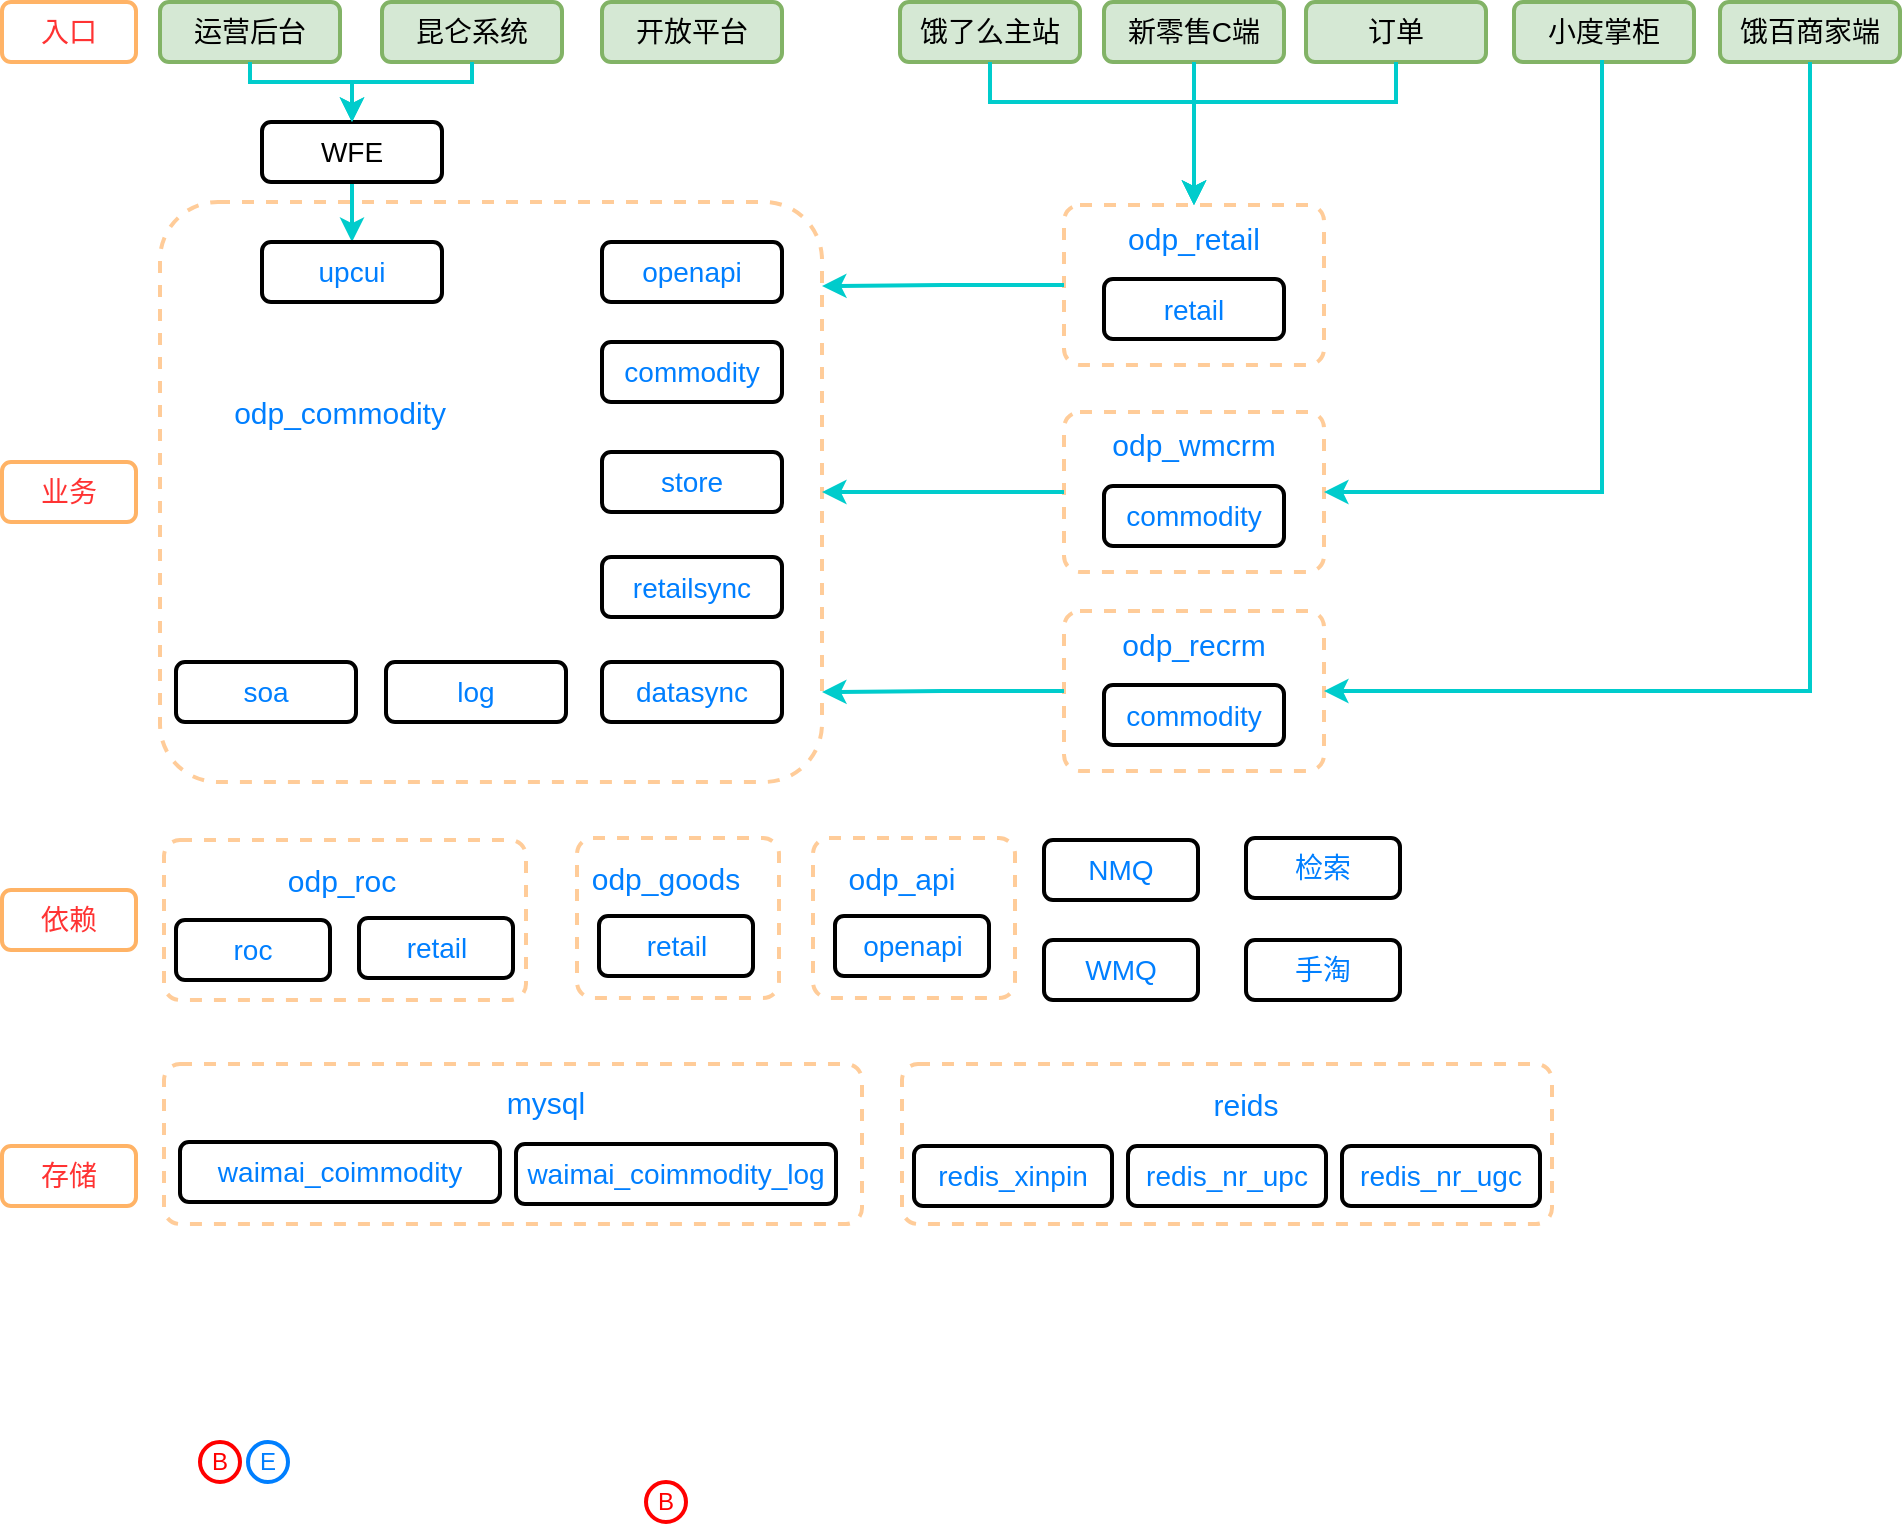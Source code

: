 <mxfile version="10.7.5" type="github"><diagram id="1XPEGTHxnv4WSyWn_55P" name="Page-1"><mxGraphModel dx="1158" dy="1736" grid="1" gridSize="10" guides="1" tooltips="1" connect="1" arrows="1" fold="1" page="1" pageScale="1" pageWidth="827" pageHeight="1169" math="0" shadow="0"><root><mxCell id="0"/><mxCell id="1" parent="0"/><mxCell id="-8eiQl0afSkfPnNB-4Ka-1" value="&lt;span&gt;&lt;font style=&quot;font-size: 14px&quot;&gt;运营后台&lt;/font&gt;&lt;/span&gt;" style="rounded=1;whiteSpace=wrap;html=1;fillColor=#d5e8d4;strokeColor=#82b366;strokeWidth=2;" vertex="1" parent="1"><mxGeometry x="86" y="-800" width="90" height="30" as="geometry"/></mxCell><mxCell id="-8eiQl0afSkfPnNB-4Ka-103" value="" style="edgeStyle=orthogonalEdgeStyle;rounded=0;orthogonalLoop=1;jettySize=auto;html=1;entryX=0.5;entryY=0;entryDx=0;entryDy=0;strokeColor=#00CCCC;strokeWidth=2;" edge="1" parent="1" source="-8eiQl0afSkfPnNB-4Ka-2" target="-8eiQl0afSkfPnNB-4Ka-15"><mxGeometry relative="1" as="geometry"/></mxCell><mxCell id="-8eiQl0afSkfPnNB-4Ka-2" value="&lt;span style=&quot;font-size: 14px&quot;&gt;WFE&lt;/span&gt;" style="rounded=1;whiteSpace=wrap;html=1;strokeWidth=2;" vertex="1" parent="1"><mxGeometry x="137" y="-740" width="90" height="30" as="geometry"/></mxCell><mxCell id="-8eiQl0afSkfPnNB-4Ka-3" value="&lt;span&gt;&lt;font style=&quot;font-size: 14px&quot;&gt;昆仑系统&lt;/font&gt;&lt;/span&gt;" style="rounded=1;whiteSpace=wrap;html=1;fillColor=#d5e8d4;strokeColor=#82b366;strokeWidth=2;" vertex="1" parent="1"><mxGeometry x="197" y="-800" width="90" height="30" as="geometry"/></mxCell><mxCell id="-8eiQl0afSkfPnNB-4Ka-4" value="&lt;span&gt;&lt;font style=&quot;font-size: 14px&quot;&gt;饿了么主站&lt;/font&gt;&lt;/span&gt;" style="rounded=1;whiteSpace=wrap;html=1;fillColor=#d5e8d4;strokeColor=#82b366;strokeWidth=2;" vertex="1" parent="1"><mxGeometry x="456" y="-800" width="90" height="30" as="geometry"/></mxCell><mxCell id="-8eiQl0afSkfPnNB-4Ka-5" value="&lt;span style=&quot;font-size: 14px&quot;&gt;新零售C端&lt;/span&gt;" style="rounded=1;whiteSpace=wrap;html=1;fillColor=#d5e8d4;strokeColor=#82b366;strokeWidth=2;" vertex="1" parent="1"><mxGeometry x="558" y="-800" width="90" height="30" as="geometry"/></mxCell><mxCell id="-8eiQl0afSkfPnNB-4Ka-6" value="&lt;span style=&quot;font-size: 14px&quot;&gt;订单&lt;/span&gt;" style="rounded=1;whiteSpace=wrap;html=1;fillColor=#d5e8d4;strokeColor=#82b366;strokeWidth=2;" vertex="1" parent="1"><mxGeometry x="659" y="-800" width="90" height="30" as="geometry"/></mxCell><mxCell id="-8eiQl0afSkfPnNB-4Ka-7" value="&lt;font style=&quot;font-size: 14px&quot;&gt;开放平台&lt;/font&gt;" style="rounded=1;whiteSpace=wrap;html=1;fillColor=#d5e8d4;strokeColor=#82b366;strokeWidth=2;" vertex="1" parent="1"><mxGeometry x="307" y="-800" width="90" height="30" as="geometry"/></mxCell><mxCell id="-8eiQl0afSkfPnNB-4Ka-8" value="&lt;span style=&quot;font-size: 14px&quot;&gt;饿百商家端&lt;/span&gt;" style="rounded=1;whiteSpace=wrap;html=1;fillColor=#d5e8d4;strokeColor=#82b366;strokeWidth=2;" vertex="1" parent="1"><mxGeometry x="866" y="-800" width="90" height="30" as="geometry"/></mxCell><mxCell id="-8eiQl0afSkfPnNB-4Ka-9" value="&lt;span style=&quot;font-size: 14px&quot;&gt;小度掌柜&lt;/span&gt;" style="rounded=1;whiteSpace=wrap;html=1;fillColor=#d5e8d4;strokeColor=#82b366;strokeWidth=2;" vertex="1" parent="1"><mxGeometry x="763" y="-800" width="90" height="30" as="geometry"/></mxCell><mxCell id="-8eiQl0afSkfPnNB-4Ka-10" value="" style="rounded=1;arcSize=10;dashed=1;strokeColor=#FFCC99;fillColor=none;gradientColor=none;strokeWidth=2;" vertex="1" parent="1"><mxGeometry x="86" y="-700" width="331" height="290" as="geometry"/></mxCell><mxCell id="-8eiQl0afSkfPnNB-4Ka-15" value="&lt;span style=&quot;font-size: 14px&quot;&gt;&lt;font color=&quot;#007fff&quot;&gt;upcui&lt;/font&gt;&lt;/span&gt;" style="rounded=1;whiteSpace=wrap;html=1;strokeWidth=2;" vertex="1" parent="1"><mxGeometry x="137" y="-680" width="90" height="30" as="geometry"/></mxCell><mxCell id="-8eiQl0afSkfPnNB-4Ka-16" value="&lt;span style=&quot;font-size: 14px&quot;&gt;&lt;font color=&quot;#007fff&quot;&gt;openapi&lt;/font&gt;&lt;/span&gt;" style="rounded=1;whiteSpace=wrap;html=1;strokeWidth=2;" vertex="1" parent="1"><mxGeometry x="307" y="-680" width="90" height="30" as="geometry"/></mxCell><mxCell id="-8eiQl0afSkfPnNB-4Ka-21" value="&lt;span style=&quot;font-size: 14px&quot;&gt;&lt;font color=&quot;#007fff&quot;&gt;commodity&lt;/font&gt;&lt;/span&gt;" style="rounded=1;whiteSpace=wrap;html=1;strokeWidth=2;" vertex="1" parent="1"><mxGeometry x="307" y="-630" width="90" height="30" as="geometry"/></mxCell><mxCell id="-8eiQl0afSkfPnNB-4Ka-23" value="&lt;span style=&quot;font-size: 14px&quot;&gt;&lt;font color=&quot;#007fff&quot;&gt;store&lt;/font&gt;&lt;/span&gt;" style="rounded=1;whiteSpace=wrap;html=1;strokeWidth=2;" vertex="1" parent="1"><mxGeometry x="307" y="-575" width="90" height="30" as="geometry"/></mxCell><mxCell id="-8eiQl0afSkfPnNB-4Ka-24" value="&lt;span style=&quot;font-size: 14px&quot;&gt;&lt;font color=&quot;#007fff&quot;&gt;retailsync&lt;/font&gt;&lt;/span&gt;" style="rounded=1;whiteSpace=wrap;html=1;strokeWidth=2;" vertex="1" parent="1"><mxGeometry x="307" y="-522.5" width="90" height="30" as="geometry"/></mxCell><mxCell id="-8eiQl0afSkfPnNB-4Ka-25" value="&lt;span style=&quot;font-size: 14px&quot;&gt;&lt;font color=&quot;#007fff&quot;&gt;datasync&lt;/font&gt;&lt;/span&gt;" style="rounded=1;whiteSpace=wrap;html=1;strokeWidth=2;" vertex="1" parent="1"><mxGeometry x="307" y="-470" width="90" height="30" as="geometry"/></mxCell><mxCell id="-8eiQl0afSkfPnNB-4Ka-26" value="&lt;span style=&quot;font-size: 14px&quot;&gt;&lt;font color=&quot;#007fff&quot;&gt;log&lt;/font&gt;&lt;/span&gt;" style="rounded=1;whiteSpace=wrap;html=1;strokeWidth=2;" vertex="1" parent="1"><mxGeometry x="199" y="-470" width="90" height="30" as="geometry"/></mxCell><mxCell id="-8eiQl0afSkfPnNB-4Ka-27" value="&lt;span style=&quot;font-size: 14px&quot;&gt;&lt;font color=&quot;#007fff&quot;&gt;soa&lt;/font&gt;&lt;/span&gt;" style="rounded=1;whiteSpace=wrap;html=1;strokeWidth=2;" vertex="1" parent="1"><mxGeometry x="94" y="-470" width="90" height="30" as="geometry"/></mxCell><mxCell id="-8eiQl0afSkfPnNB-4Ka-28" value="&lt;font style=&quot;font-size: 15px&quot; color=&quot;#007fff&quot;&gt;odp_commodity&lt;/font&gt;" style="text;html=1;strokeColor=none;fillColor=none;align=center;verticalAlign=middle;whiteSpace=wrap;rounded=0;dashed=1;" vertex="1" parent="1"><mxGeometry x="131" y="-605.5" width="90" height="20" as="geometry"/></mxCell><mxCell id="-8eiQl0afSkfPnNB-4Ka-33" value="" style="group" vertex="1" connectable="0" parent="1"><mxGeometry x="538" y="-698.5" width="130" height="80" as="geometry"/></mxCell><mxCell id="-8eiQl0afSkfPnNB-4Ka-29" value="" style="rounded=1;arcSize=10;dashed=1;strokeColor=#FFCC99;fillColor=none;gradientColor=none;strokeWidth=2;" vertex="1" parent="-8eiQl0afSkfPnNB-4Ka-33"><mxGeometry width="130" height="80" as="geometry"/></mxCell><mxCell id="-8eiQl0afSkfPnNB-4Ka-31" value="&lt;font style=&quot;font-size: 15px&quot; color=&quot;#007fff&quot;&gt;odp_retail&lt;/font&gt;" style="text;html=1;strokeColor=none;fillColor=none;align=center;verticalAlign=middle;whiteSpace=wrap;rounded=0;dashed=1;" vertex="1" parent="-8eiQl0afSkfPnNB-4Ka-33"><mxGeometry x="20" y="6" width="90" height="20" as="geometry"/></mxCell><mxCell id="-8eiQl0afSkfPnNB-4Ka-32" value="&lt;span style=&quot;font-size: 14px&quot;&gt;&lt;font color=&quot;#007fff&quot;&gt;retail&lt;/font&gt;&lt;/span&gt;" style="rounded=1;whiteSpace=wrap;html=1;strokeWidth=2;" vertex="1" parent="-8eiQl0afSkfPnNB-4Ka-33"><mxGeometry x="20" y="37" width="90" height="30" as="geometry"/></mxCell><mxCell id="-8eiQl0afSkfPnNB-4Ka-36" value="" style="group;strokeWidth=2;" vertex="1" connectable="0" parent="1"><mxGeometry x="538" y="-595" width="130" height="80" as="geometry"/></mxCell><mxCell id="-8eiQl0afSkfPnNB-4Ka-37" value="" style="rounded=1;arcSize=10;dashed=1;strokeColor=#FFCC99;fillColor=none;gradientColor=none;strokeWidth=2;" vertex="1" parent="-8eiQl0afSkfPnNB-4Ka-36"><mxGeometry width="130" height="80" as="geometry"/></mxCell><mxCell id="-8eiQl0afSkfPnNB-4Ka-38" value="&lt;font style=&quot;font-size: 15px&quot; color=&quot;#007fff&quot;&gt;odp_wmcrm&lt;/font&gt;" style="text;html=1;strokeColor=none;fillColor=none;align=center;verticalAlign=middle;whiteSpace=wrap;rounded=0;dashed=1;" vertex="1" parent="-8eiQl0afSkfPnNB-4Ka-36"><mxGeometry x="20" y="6" width="90" height="20" as="geometry"/></mxCell><mxCell id="-8eiQl0afSkfPnNB-4Ka-39" value="&lt;span style=&quot;font-size: 14px&quot;&gt;&lt;font color=&quot;#007fff&quot;&gt;commodity&lt;/font&gt;&lt;/span&gt;" style="rounded=1;whiteSpace=wrap;html=1;strokeWidth=2;" vertex="1" parent="-8eiQl0afSkfPnNB-4Ka-36"><mxGeometry x="20" y="37" width="90" height="30" as="geometry"/></mxCell><mxCell id="-8eiQl0afSkfPnNB-4Ka-40" value="" style="group;strokeWidth=2;" vertex="1" connectable="0" parent="1"><mxGeometry x="538" y="-495.5" width="130" height="80" as="geometry"/></mxCell><mxCell id="-8eiQl0afSkfPnNB-4Ka-41" value="" style="rounded=1;arcSize=10;dashed=1;strokeColor=#FFCC99;fillColor=none;gradientColor=none;strokeWidth=2;" vertex="1" parent="-8eiQl0afSkfPnNB-4Ka-40"><mxGeometry width="130" height="80" as="geometry"/></mxCell><mxCell id="-8eiQl0afSkfPnNB-4Ka-42" value="&lt;font style=&quot;font-size: 15px&quot; color=&quot;#007fff&quot;&gt;odp_recrm&lt;/font&gt;" style="text;html=1;strokeColor=none;fillColor=none;align=center;verticalAlign=middle;whiteSpace=wrap;rounded=0;dashed=1;" vertex="1" parent="-8eiQl0afSkfPnNB-4Ka-40"><mxGeometry x="20" y="6" width="90" height="20" as="geometry"/></mxCell><mxCell id="-8eiQl0afSkfPnNB-4Ka-43" value="&lt;span style=&quot;font-size: 14px&quot;&gt;&lt;font color=&quot;#007fff&quot;&gt;commodity&lt;/font&gt;&lt;/span&gt;" style="rounded=1;whiteSpace=wrap;html=1;strokeWidth=2;" vertex="1" parent="-8eiQl0afSkfPnNB-4Ka-40"><mxGeometry x="20" y="37" width="90" height="30" as="geometry"/></mxCell><mxCell id="-8eiQl0afSkfPnNB-4Ka-51" value="" style="group" vertex="1" connectable="0" parent="1"><mxGeometry x="88" y="-381" width="181" height="80" as="geometry"/></mxCell><mxCell id="-8eiQl0afSkfPnNB-4Ka-44" value="" style="rounded=1;arcSize=10;dashed=1;strokeColor=#FFCC99;fillColor=none;gradientColor=none;strokeWidth=2;" vertex="1" parent="-8eiQl0afSkfPnNB-4Ka-51"><mxGeometry width="181" height="80" as="geometry"/></mxCell><mxCell id="-8eiQl0afSkfPnNB-4Ka-47" value="&lt;font style=&quot;font-size: 15px&quot; color=&quot;#007fff&quot;&gt;odp_roc&lt;/font&gt;" style="text;html=1;strokeColor=none;fillColor=none;align=center;verticalAlign=middle;whiteSpace=wrap;rounded=0;dashed=1;" vertex="1" parent="-8eiQl0afSkfPnNB-4Ka-51"><mxGeometry x="44" y="10" width="90" height="20" as="geometry"/></mxCell><mxCell id="-8eiQl0afSkfPnNB-4Ka-48" value="&lt;span style=&quot;font-size: 14px&quot;&gt;&lt;font color=&quot;#007fff&quot;&gt;roc&lt;/font&gt;&lt;/span&gt;" style="rounded=1;whiteSpace=wrap;html=1;strokeWidth=2;" vertex="1" parent="-8eiQl0afSkfPnNB-4Ka-51"><mxGeometry x="6" y="40" width="77" height="30" as="geometry"/></mxCell><mxCell id="-8eiQl0afSkfPnNB-4Ka-50" value="&lt;span style=&quot;font-size: 14px&quot;&gt;&lt;font color=&quot;#007fff&quot;&gt;retail&lt;/font&gt;&lt;/span&gt;" style="rounded=1;whiteSpace=wrap;html=1;strokeWidth=2;" vertex="1" parent="-8eiQl0afSkfPnNB-4Ka-51"><mxGeometry x="97.5" y="39" width="77" height="30" as="geometry"/></mxCell><mxCell id="-8eiQl0afSkfPnNB-4Ka-53" value="" style="rounded=1;arcSize=10;dashed=1;strokeColor=#FFCC99;fillColor=none;gradientColor=none;strokeWidth=2;" vertex="1" parent="1"><mxGeometry x="294.5" y="-382" width="101" height="80" as="geometry"/></mxCell><mxCell id="-8eiQl0afSkfPnNB-4Ka-54" value="&lt;font style=&quot;font-size: 15px&quot; color=&quot;#007fff&quot;&gt;odp_goods&lt;/font&gt;" style="text;html=1;strokeColor=none;fillColor=none;align=center;verticalAlign=middle;whiteSpace=wrap;rounded=0;dashed=1;" vertex="1" parent="1"><mxGeometry x="294" y="-372" width="90" height="20" as="geometry"/></mxCell><mxCell id="-8eiQl0afSkfPnNB-4Ka-55" value="&lt;span style=&quot;font-size: 14px&quot;&gt;&lt;font color=&quot;#007fff&quot;&gt;retail&lt;/font&gt;&lt;/span&gt;" style="rounded=1;whiteSpace=wrap;html=1;strokeWidth=2;" vertex="1" parent="1"><mxGeometry x="305.5" y="-343" width="77" height="30" as="geometry"/></mxCell><mxCell id="-8eiQl0afSkfPnNB-4Ka-57" value="" style="rounded=1;arcSize=10;dashed=1;strokeColor=#FFCC99;fillColor=none;gradientColor=none;strokeWidth=2;" vertex="1" parent="1"><mxGeometry x="412.5" y="-382" width="101" height="80" as="geometry"/></mxCell><mxCell id="-8eiQl0afSkfPnNB-4Ka-58" value="&lt;font style=&quot;font-size: 15px&quot; color=&quot;#007fff&quot;&gt;odp_api&lt;/font&gt;" style="text;html=1;strokeColor=none;fillColor=none;align=center;verticalAlign=middle;whiteSpace=wrap;rounded=0;dashed=1;" vertex="1" parent="1"><mxGeometry x="412" y="-372" width="90" height="20" as="geometry"/></mxCell><mxCell id="-8eiQl0afSkfPnNB-4Ka-59" value="&lt;span style=&quot;font-size: 14px&quot;&gt;&lt;font color=&quot;#007fff&quot;&gt;openapi&lt;/font&gt;&lt;/span&gt;" style="rounded=1;whiteSpace=wrap;html=1;strokeWidth=2;" vertex="1" parent="1"><mxGeometry x="423.5" y="-343" width="77" height="30" as="geometry"/></mxCell><mxCell id="-8eiQl0afSkfPnNB-4Ka-63" value="&lt;span style=&quot;font-size: 14px&quot;&gt;&lt;font color=&quot;#007fff&quot;&gt;NMQ&lt;/font&gt;&lt;/span&gt;" style="rounded=1;whiteSpace=wrap;html=1;strokeWidth=2;" vertex="1" parent="1"><mxGeometry x="528" y="-381" width="77" height="30" as="geometry"/></mxCell><mxCell id="-8eiQl0afSkfPnNB-4Ka-64" value="&lt;span style=&quot;font-size: 14px&quot;&gt;&lt;font color=&quot;#007fff&quot;&gt;WMQ&lt;/font&gt;&lt;/span&gt;" style="rounded=1;whiteSpace=wrap;html=1;strokeWidth=2;" vertex="1" parent="1"><mxGeometry x="528" y="-331" width="77" height="30" as="geometry"/></mxCell><mxCell id="-8eiQl0afSkfPnNB-4Ka-65" value="&lt;span style=&quot;font-size: 14px&quot;&gt;&lt;font color=&quot;#007fff&quot;&gt;检索&lt;/font&gt;&lt;/span&gt;" style="rounded=1;whiteSpace=wrap;html=1;strokeWidth=2;" vertex="1" parent="1"><mxGeometry x="629" y="-382" width="77" height="30" as="geometry"/></mxCell><mxCell id="-8eiQl0afSkfPnNB-4Ka-66" value="&lt;span style=&quot;font-size: 14px&quot;&gt;&lt;font color=&quot;#007fff&quot;&gt;手淘&lt;/font&gt;&lt;/span&gt;" style="rounded=1;whiteSpace=wrap;html=1;strokeWidth=2;" vertex="1" parent="1"><mxGeometry x="629" y="-331" width="77" height="30" as="geometry"/></mxCell><mxCell id="-8eiQl0afSkfPnNB-4Ka-68" value="" style="rounded=1;arcSize=10;dashed=1;strokeColor=#FFCC99;fillColor=none;gradientColor=none;strokeWidth=2;" vertex="1" parent="1"><mxGeometry x="88" y="-269" width="349" height="80" as="geometry"/></mxCell><mxCell id="-8eiQl0afSkfPnNB-4Ka-69" value="&lt;font style=&quot;font-size: 15px&quot; color=&quot;#007fff&quot;&gt;mysql&lt;/font&gt;" style="text;html=1;strokeColor=none;fillColor=none;align=center;verticalAlign=middle;whiteSpace=wrap;rounded=0;dashed=1;" vertex="1" parent="1"><mxGeometry x="234" y="-260" width="90" height="20" as="geometry"/></mxCell><mxCell id="-8eiQl0afSkfPnNB-4Ka-70" value="&lt;div style=&quot;text-align: left&quot;&gt;&lt;span&gt;&lt;font style=&quot;font-size: 14px&quot; color=&quot;#007fff&quot;&gt;waimai_coimmodity&lt;/font&gt;&lt;/span&gt;&lt;br&gt;&lt;/div&gt;" style="rounded=1;whiteSpace=wrap;html=1;strokeWidth=2;" vertex="1" parent="1"><mxGeometry x="96" y="-230" width="160" height="30" as="geometry"/></mxCell><mxCell id="-8eiQl0afSkfPnNB-4Ka-72" value="&lt;span style=&quot;font-size: 14px&quot;&gt;&lt;font color=&quot;#007fff&quot;&gt;waimai_coimmodity_log&lt;/font&gt;&lt;/span&gt;" style="rounded=1;whiteSpace=wrap;html=1;strokeWidth=2;" vertex="1" parent="1"><mxGeometry x="264" y="-229" width="160" height="30" as="geometry"/></mxCell><mxCell id="-8eiQl0afSkfPnNB-4Ka-76" value="" style="rounded=1;arcSize=10;dashed=1;strokeColor=#FFCC99;fillColor=none;gradientColor=none;strokeWidth=2;" vertex="1" parent="1"><mxGeometry x="457" y="-269" width="325" height="80" as="geometry"/></mxCell><mxCell id="-8eiQl0afSkfPnNB-4Ka-77" value="&lt;font style=&quot;font-size: 15px&quot; color=&quot;#007fff&quot;&gt;reids&lt;br&gt;&lt;/font&gt;" style="text;html=1;strokeColor=none;fillColor=none;align=center;verticalAlign=middle;whiteSpace=wrap;rounded=0;dashed=1;" vertex="1" parent="1"><mxGeometry x="584" y="-259" width="90" height="20" as="geometry"/></mxCell><mxCell id="-8eiQl0afSkfPnNB-4Ka-78" value="&lt;span style=&quot;font-size: 14px&quot;&gt;&lt;font color=&quot;#007fff&quot;&gt;redis_xinpin&lt;/font&gt;&lt;/span&gt;" style="rounded=1;whiteSpace=wrap;html=1;strokeWidth=2;" vertex="1" parent="1"><mxGeometry x="463" y="-228" width="99" height="30" as="geometry"/></mxCell><mxCell id="-8eiQl0afSkfPnNB-4Ka-79" value="&lt;span style=&quot;font-size: 14px&quot;&gt;&lt;font color=&quot;#007fff&quot;&gt;redis_nr_upc&lt;/font&gt;&lt;/span&gt;" style="rounded=1;whiteSpace=wrap;html=1;strokeWidth=2;" vertex="1" parent="1"><mxGeometry x="570" y="-228" width="99" height="30" as="geometry"/></mxCell><mxCell id="-8eiQl0afSkfPnNB-4Ka-80" value="&lt;span style=&quot;font-size: 14px&quot;&gt;&lt;font color=&quot;#007fff&quot;&gt;redis_nr_ugc&lt;/font&gt;&lt;/span&gt;" style="rounded=1;whiteSpace=wrap;html=1;strokeWidth=2;" vertex="1" parent="1"><mxGeometry x="677" y="-228" width="99" height="30" as="geometry"/></mxCell><mxCell id="-8eiQl0afSkfPnNB-4Ka-84" value="&lt;font color=&quot;#ff0000&quot;&gt;B&lt;/font&gt;" style="ellipse;whiteSpace=wrap;html=1;aspect=fixed;strokeColor=#FF0000;strokeWidth=2;" vertex="1" parent="1"><mxGeometry x="329" y="-60" width="20" height="20" as="geometry"/></mxCell><mxCell id="-8eiQl0afSkfPnNB-4Ka-86" value="" style="group" vertex="1" connectable="0" parent="1"><mxGeometry x="106" y="-80" width="44" height="20" as="geometry"/></mxCell><mxCell id="-8eiQl0afSkfPnNB-4Ka-81" value="&lt;font color=&quot;#ff0000&quot;&gt;B&lt;/font&gt;" style="ellipse;whiteSpace=wrap;html=1;aspect=fixed;strokeColor=#FF0000;strokeWidth=2;" vertex="1" parent="-8eiQl0afSkfPnNB-4Ka-86"><mxGeometry width="20" height="20" as="geometry"/></mxCell><mxCell id="-8eiQl0afSkfPnNB-4Ka-83" value="&lt;font color=&quot;#007fff&quot;&gt;E&lt;/font&gt;" style="ellipse;whiteSpace=wrap;html=1;aspect=fixed;strokeColor=#007FFF;strokeWidth=2;" vertex="1" parent="-8eiQl0afSkfPnNB-4Ka-86"><mxGeometry x="24" width="20" height="20" as="geometry"/></mxCell><mxCell id="-8eiQl0afSkfPnNB-4Ka-101" value="" style="edgeStyle=orthogonalEdgeStyle;rounded=0;orthogonalLoop=1;jettySize=auto;html=1;exitX=0.5;exitY=1;exitDx=0;exitDy=0;entryX=0.5;entryY=0;entryDx=0;entryDy=0;strokeColor=#00CCCC;fillColor=#1ba1e2;strokeWidth=2;" edge="1" parent="1" source="-8eiQl0afSkfPnNB-4Ka-1" target="-8eiQl0afSkfPnNB-4Ka-2"><mxGeometry relative="1" as="geometry"><mxPoint x="44" y="-552.5" as="sourcePoint"/><mxPoint x="44" y="-480" as="targetPoint"/><Array as="points"><mxPoint x="131" y="-760"/><mxPoint x="182" y="-760"/></Array></mxGeometry></mxCell><mxCell id="-8eiQl0afSkfPnNB-4Ka-102" value="" style="edgeStyle=orthogonalEdgeStyle;rounded=0;orthogonalLoop=1;jettySize=auto;html=1;exitX=0.5;exitY=1;exitDx=0;exitDy=0;entryX=0.5;entryY=0;entryDx=0;entryDy=0;strokeColor=#00CCCC;fillColor=#1ba1e2;strokeWidth=2;" edge="1" parent="1" source="-8eiQl0afSkfPnNB-4Ka-3" target="-8eiQl0afSkfPnNB-4Ka-2"><mxGeometry relative="1" as="geometry"><mxPoint x="141" y="-760" as="sourcePoint"/><mxPoint x="192" y="-730" as="targetPoint"/><Array as="points"><mxPoint x="242" y="-760"/><mxPoint x="182" y="-760"/></Array></mxGeometry></mxCell><mxCell id="-8eiQl0afSkfPnNB-4Ka-104" value="" style="edgeStyle=orthogonalEdgeStyle;rounded=0;orthogonalLoop=1;jettySize=auto;html=1;strokeColor=#00CCCC;fillColor=#1ba1e2;strokeWidth=2;exitX=0.5;exitY=1;exitDx=0;exitDy=0;entryX=0.5;entryY=0;entryDx=0;entryDy=0;" edge="1" parent="1" source="-8eiQl0afSkfPnNB-4Ka-4" target="-8eiQl0afSkfPnNB-4Ka-29"><mxGeometry relative="1" as="geometry"><mxPoint x="467" y="-730" as="sourcePoint"/><mxPoint x="641" y="-720" as="targetPoint"/><Array as="points"><mxPoint x="501" y="-750"/><mxPoint x="603" y="-750"/></Array></mxGeometry></mxCell><mxCell id="-8eiQl0afSkfPnNB-4Ka-105" value="" style="edgeStyle=orthogonalEdgeStyle;rounded=0;orthogonalLoop=1;jettySize=auto;html=1;strokeColor=#00CCCC;fillColor=#1ba1e2;strokeWidth=2;entryX=0.5;entryY=0;entryDx=0;entryDy=0;exitX=0.5;exitY=1;exitDx=0;exitDy=0;" edge="1" parent="1" source="-8eiQl0afSkfPnNB-4Ka-5" target="-8eiQl0afSkfPnNB-4Ka-29"><mxGeometry relative="1" as="geometry"><mxPoint x="547" y="-760" as="sourcePoint"/><mxPoint x="651" y="-690" as="targetPoint"/><Array as="points"><mxPoint x="603" y="-730"/><mxPoint x="603" y="-730"/></Array></mxGeometry></mxCell><mxCell id="-8eiQl0afSkfPnNB-4Ka-106" value="" style="edgeStyle=orthogonalEdgeStyle;rounded=0;orthogonalLoop=1;jettySize=auto;html=1;strokeColor=#00CCCC;fillColor=#1ba1e2;strokeWidth=2;exitX=0.5;exitY=1;exitDx=0;exitDy=0;entryX=0.5;entryY=0;entryDx=0;entryDy=0;" edge="1" parent="1" source="-8eiQl0afSkfPnNB-4Ka-6" target="-8eiQl0afSkfPnNB-4Ka-29"><mxGeometry relative="1" as="geometry"><mxPoint x="511" y="-760" as="sourcePoint"/><mxPoint x="651" y="-690" as="targetPoint"/><Array as="points"><mxPoint x="704" y="-750"/><mxPoint x="603" y="-750"/></Array></mxGeometry></mxCell><mxCell id="-8eiQl0afSkfPnNB-4Ka-107" value="" style="edgeStyle=orthogonalEdgeStyle;rounded=0;orthogonalLoop=1;jettySize=auto;html=1;strokeColor=#00CCCC;fillColor=#1ba1e2;strokeWidth=2;exitX=0.5;exitY=1;exitDx=0;exitDy=0;entryX=1;entryY=0.5;entryDx=0;entryDy=0;" edge="1" parent="1" source="-8eiQl0afSkfPnNB-4Ka-9" target="-8eiQl0afSkfPnNB-4Ka-37"><mxGeometry relative="1" as="geometry"><mxPoint x="511" y="-760" as="sourcePoint"/><mxPoint x="651" y="-690" as="targetPoint"/><Array as="points"><mxPoint x="807" y="-770"/><mxPoint x="807" y="-555"/></Array></mxGeometry></mxCell><mxCell id="-8eiQl0afSkfPnNB-4Ka-108" value="" style="edgeStyle=orthogonalEdgeStyle;rounded=0;orthogonalLoop=1;jettySize=auto;html=1;strokeColor=#00CCCC;fillColor=#1ba1e2;strokeWidth=2;exitX=0.5;exitY=1;exitDx=0;exitDy=0;entryX=1;entryY=0.5;entryDx=0;entryDy=0;" edge="1" parent="1" source="-8eiQl0afSkfPnNB-4Ka-8" target="-8eiQl0afSkfPnNB-4Ka-41"><mxGeometry relative="1" as="geometry"><mxPoint x="818" y="-760" as="sourcePoint"/><mxPoint x="716" y="-545" as="targetPoint"/><Array as="points"><mxPoint x="911" y="-455"/></Array></mxGeometry></mxCell><mxCell id="-8eiQl0afSkfPnNB-4Ka-110" value="" style="edgeStyle=orthogonalEdgeStyle;rounded=0;orthogonalLoop=1;jettySize=auto;html=1;strokeColor=#00CCCC;strokeWidth=2;entryX=1;entryY=0.145;entryDx=0;entryDy=0;entryPerimeter=0;" edge="1" parent="1" source="-8eiQl0afSkfPnNB-4Ka-29" target="-8eiQl0afSkfPnNB-4Ka-10"><mxGeometry relative="1" as="geometry"><mxPoint x="418" y="-661" as="targetPoint"/></mxGeometry></mxCell><mxCell id="-8eiQl0afSkfPnNB-4Ka-111" value="" style="edgeStyle=orthogonalEdgeStyle;rounded=0;orthogonalLoop=1;jettySize=auto;html=1;strokeColor=#00CCCC;strokeWidth=2;entryX=1;entryY=0.5;entryDx=0;entryDy=0;exitX=0;exitY=0.5;exitDx=0;exitDy=0;" edge="1" parent="1" source="-8eiQl0afSkfPnNB-4Ka-37" target="-8eiQl0afSkfPnNB-4Ka-10"><mxGeometry relative="1" as="geometry"><mxPoint x="586" y="-648" as="sourcePoint"/><mxPoint x="427" y="-648" as="targetPoint"/></mxGeometry></mxCell><mxCell id="-8eiQl0afSkfPnNB-4Ka-112" value="" style="edgeStyle=orthogonalEdgeStyle;rounded=0;orthogonalLoop=1;jettySize=auto;html=1;strokeColor=#00CCCC;strokeWidth=2;entryX=1;entryY=0.845;entryDx=0;entryDy=0;exitX=0;exitY=0.5;exitDx=0;exitDy=0;entryPerimeter=0;" edge="1" parent="1" source="-8eiQl0afSkfPnNB-4Ka-41" target="-8eiQl0afSkfPnNB-4Ka-10"><mxGeometry relative="1" as="geometry"><mxPoint x="586" y="-545" as="sourcePoint"/><mxPoint x="427" y="-545" as="targetPoint"/></mxGeometry></mxCell><mxCell id="-8eiQl0afSkfPnNB-4Ka-114" value="&lt;span style=&quot;font-size: 14px&quot;&gt;&lt;font color=&quot;#ff3333&quot;&gt;入口&lt;/font&gt;&lt;/span&gt;" style="rounded=1;whiteSpace=wrap;html=1;strokeWidth=2;strokeColor=#FFB366;" vertex="1" parent="1"><mxGeometry x="7" y="-800" width="67" height="30" as="geometry"/></mxCell><mxCell id="-8eiQl0afSkfPnNB-4Ka-115" value="&lt;span style=&quot;font-size: 14px&quot;&gt;&lt;font color=&quot;#ff3333&quot;&gt;业务&lt;/font&gt;&lt;/span&gt;" style="rounded=1;whiteSpace=wrap;html=1;strokeWidth=2;strokeColor=#FFB366;" vertex="1" parent="1"><mxGeometry x="7" y="-570" width="67" height="30" as="geometry"/></mxCell><mxCell id="-8eiQl0afSkfPnNB-4Ka-117" value="&lt;span style=&quot;font-size: 14px&quot;&gt;&lt;font color=&quot;#ff3333&quot;&gt;依赖&lt;/font&gt;&lt;/span&gt;" style="rounded=1;whiteSpace=wrap;html=1;strokeWidth=2;strokeColor=#FFB366;" vertex="1" parent="1"><mxGeometry x="7" y="-356" width="67" height="30" as="geometry"/></mxCell><mxCell id="-8eiQl0afSkfPnNB-4Ka-119" value="&lt;span style=&quot;font-size: 14px&quot;&gt;&lt;font color=&quot;#ff3333&quot;&gt;存储&lt;/font&gt;&lt;/span&gt;" style="rounded=1;whiteSpace=wrap;html=1;strokeWidth=2;strokeColor=#FFB366;" vertex="1" parent="1"><mxGeometry x="7" y="-228" width="67" height="30" as="geometry"/></mxCell></root></mxGraphModel></diagram></mxfile>
